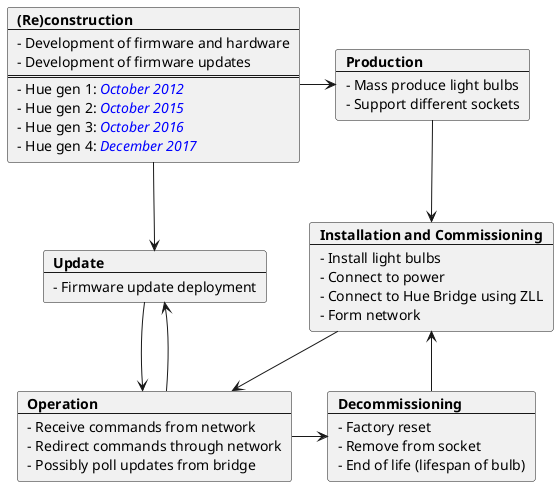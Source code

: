 @startuml

card Construction [
<b>(Re)construction</b>
--
- Development of firmware and hardware
- Development of firmware updates
==
- Hue gen 1: <i><color:blue>October 2012</color></i>
- Hue gen 2: <i><color:blue>October 2015</color></i>
- Hue gen 3: <i><color:blue>October 2016</color></i>
- Hue gen 4: <i><color:blue>December 2017</color></i>
]

card Production [
<b>Production</b>
--
- Mass produce light bulbs
- Support different sockets
]

card Update [
<b>Update</b>
--
- Firmware update deployment
]

card IC [
<b>Installation and Commissioning</b>
--
- Install light bulbs
- Connect to power
- Connect to Hue Bridge using ZLL
- Form network
]

card Operation [
<b>Operation</b>
--
- Receive commands from network
- Redirect commands through network
- Possibly poll updates from bridge
]

card Decommissioning [
<b>Decommissioning</b>
--
- Factory reset
- Remove from socket
- End of life (lifespan of bulb)
]

Construction -> Update
Construction -> Production
Update --> Operation
Operation --> Update
Production --> IC
IC --> Operation
Operation -> Decommissioning
IC <- Decommissioning
@enduml